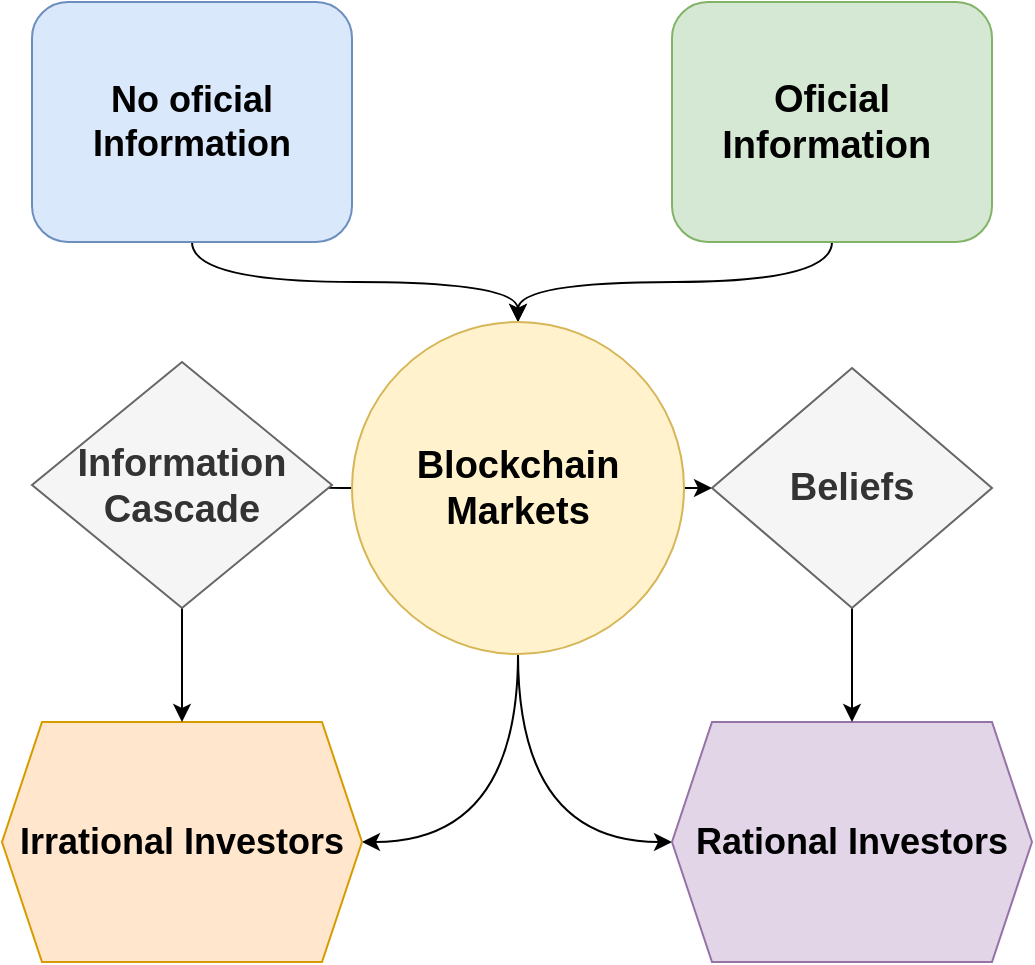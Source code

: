 <mxfile version="20.5.3" type="github">
  <diagram id="UiH3Iwp8ihbxu1lXQcd2" name="Seite-1">
    <mxGraphModel dx="830" dy="568" grid="1" gridSize="10" guides="1" tooltips="1" connect="1" arrows="1" fold="1" page="1" pageScale="1" pageWidth="827" pageHeight="1169" math="0" shadow="0">
      <root>
        <mxCell id="0" />
        <mxCell id="1" parent="0" />
        <mxCell id="1wnYQfuYENzwQwFTmS7A-9" style="edgeStyle=orthogonalEdgeStyle;curved=1;orthogonalLoop=1;jettySize=auto;html=1;entryX=0.5;entryY=0;entryDx=0;entryDy=0;" edge="1" parent="1" source="1wnYQfuYENzwQwFTmS7A-1" target="1wnYQfuYENzwQwFTmS7A-3">
          <mxGeometry relative="1" as="geometry" />
        </mxCell>
        <mxCell id="1wnYQfuYENzwQwFTmS7A-1" value="No oficial Information" style="rounded=1;whiteSpace=wrap;html=1;fontSize=18;fontStyle=1;fillColor=#dae8fc;strokeColor=#6c8ebf;" vertex="1" parent="1">
          <mxGeometry x="120" y="80" width="160" height="120" as="geometry" />
        </mxCell>
        <mxCell id="1wnYQfuYENzwQwFTmS7A-12" style="edgeStyle=orthogonalEdgeStyle;curved=1;orthogonalLoop=1;jettySize=auto;html=1;entryX=0.5;entryY=0;entryDx=0;entryDy=0;" edge="1" parent="1" source="1wnYQfuYENzwQwFTmS7A-2" target="1wnYQfuYENzwQwFTmS7A-3">
          <mxGeometry relative="1" as="geometry" />
        </mxCell>
        <mxCell id="1wnYQfuYENzwQwFTmS7A-2" value="Oficial Information&amp;nbsp;" style="rounded=1;whiteSpace=wrap;html=1;fontSize=19;fontStyle=1;fillColor=#d5e8d4;strokeColor=#82b366;" vertex="1" parent="1">
          <mxGeometry x="440" y="80" width="160" height="120" as="geometry" />
        </mxCell>
        <mxCell id="1wnYQfuYENzwQwFTmS7A-7" style="edgeStyle=orthogonalEdgeStyle;orthogonalLoop=1;jettySize=auto;html=1;entryX=0;entryY=0.5;entryDx=0;entryDy=0;curved=1;exitX=0.5;exitY=1;exitDx=0;exitDy=0;" edge="1" parent="1" source="1wnYQfuYENzwQwFTmS7A-3" target="1wnYQfuYENzwQwFTmS7A-5">
          <mxGeometry relative="1" as="geometry">
            <mxPoint x="390" y="640" as="sourcePoint" />
          </mxGeometry>
        </mxCell>
        <mxCell id="1wnYQfuYENzwQwFTmS7A-14" value="" style="edgeStyle=orthogonalEdgeStyle;curved=1;orthogonalLoop=1;jettySize=auto;html=1;fontSize=19;" edge="1" parent="1" source="1wnYQfuYENzwQwFTmS7A-3" target="1wnYQfuYENzwQwFTmS7A-13">
          <mxGeometry relative="1" as="geometry" />
        </mxCell>
        <mxCell id="1wnYQfuYENzwQwFTmS7A-21" style="edgeStyle=orthogonalEdgeStyle;curved=1;orthogonalLoop=1;jettySize=auto;html=1;entryX=1;entryY=0.5;entryDx=0;entryDy=0;fontSize=19;" edge="1" parent="1" source="1wnYQfuYENzwQwFTmS7A-3" target="1wnYQfuYENzwQwFTmS7A-4">
          <mxGeometry relative="1" as="geometry" />
        </mxCell>
        <mxCell id="1wnYQfuYENzwQwFTmS7A-22" style="edgeStyle=orthogonalEdgeStyle;curved=1;orthogonalLoop=1;jettySize=auto;html=1;exitX=0;exitY=0.5;exitDx=0;exitDy=0;fontSize=19;" edge="1" parent="1" source="1wnYQfuYENzwQwFTmS7A-3" target="1wnYQfuYENzwQwFTmS7A-17">
          <mxGeometry relative="1" as="geometry" />
        </mxCell>
        <mxCell id="1wnYQfuYENzwQwFTmS7A-3" value="Blockchain Markets" style="ellipse;whiteSpace=wrap;html=1;aspect=fixed;fontSize=19;fontStyle=1;fillColor=#fff2cc;strokeColor=#d6b656;" vertex="1" parent="1">
          <mxGeometry x="280" y="240" width="166" height="166" as="geometry" />
        </mxCell>
        <mxCell id="1wnYQfuYENzwQwFTmS7A-4" value="Irrational Investors" style="shape=hexagon;perimeter=hexagonPerimeter2;whiteSpace=wrap;html=1;fixedSize=1;fontSize=18;fontStyle=1;fillColor=#ffe6cc;strokeColor=#d79b00;" vertex="1" parent="1">
          <mxGeometry x="105" y="440" width="180" height="120" as="geometry" />
        </mxCell>
        <mxCell id="1wnYQfuYENzwQwFTmS7A-5" value="Rational Investors" style="shape=hexagon;perimeter=hexagonPerimeter2;whiteSpace=wrap;html=1;fixedSize=1;strokeWidth=1;fontSize=18;fontStyle=1;fillColor=#e1d5e7;strokeColor=#9673a6;" vertex="1" parent="1">
          <mxGeometry x="440" y="440" width="180" height="120" as="geometry" />
        </mxCell>
        <mxCell id="1wnYQfuYENzwQwFTmS7A-6" style="edgeStyle=orthogonalEdgeStyle;rounded=0;orthogonalLoop=1;jettySize=auto;html=1;exitX=0.5;exitY=1;exitDx=0;exitDy=0;" edge="1" parent="1" source="1wnYQfuYENzwQwFTmS7A-3" target="1wnYQfuYENzwQwFTmS7A-3">
          <mxGeometry relative="1" as="geometry" />
        </mxCell>
        <mxCell id="1wnYQfuYENzwQwFTmS7A-15" style="edgeStyle=orthogonalEdgeStyle;curved=1;orthogonalLoop=1;jettySize=auto;html=1;entryX=0.5;entryY=0;entryDx=0;entryDy=0;fontSize=19;" edge="1" parent="1" source="1wnYQfuYENzwQwFTmS7A-13" target="1wnYQfuYENzwQwFTmS7A-5">
          <mxGeometry relative="1" as="geometry" />
        </mxCell>
        <mxCell id="1wnYQfuYENzwQwFTmS7A-13" value="Beliefs" style="rhombus;whiteSpace=wrap;html=1;strokeWidth=1;fontSize=19;fillColor=#f5f5f5;fontColor=#333333;strokeColor=#666666;fontStyle=1" vertex="1" parent="1">
          <mxGeometry x="460" y="263" width="140" height="120" as="geometry" />
        </mxCell>
        <mxCell id="1wnYQfuYENzwQwFTmS7A-18" style="edgeStyle=orthogonalEdgeStyle;curved=1;orthogonalLoop=1;jettySize=auto;html=1;fontSize=19;" edge="1" parent="1" source="1wnYQfuYENzwQwFTmS7A-17" target="1wnYQfuYENzwQwFTmS7A-4">
          <mxGeometry relative="1" as="geometry" />
        </mxCell>
        <mxCell id="1wnYQfuYENzwQwFTmS7A-17" value="Information Cascade" style="rhombus;whiteSpace=wrap;html=1;strokeWidth=1;fontSize=19;fillColor=#f5f5f5;fontColor=#333333;strokeColor=#666666;fontStyle=1" vertex="1" parent="1">
          <mxGeometry x="120" y="260" width="150" height="123" as="geometry" />
        </mxCell>
      </root>
    </mxGraphModel>
  </diagram>
</mxfile>
